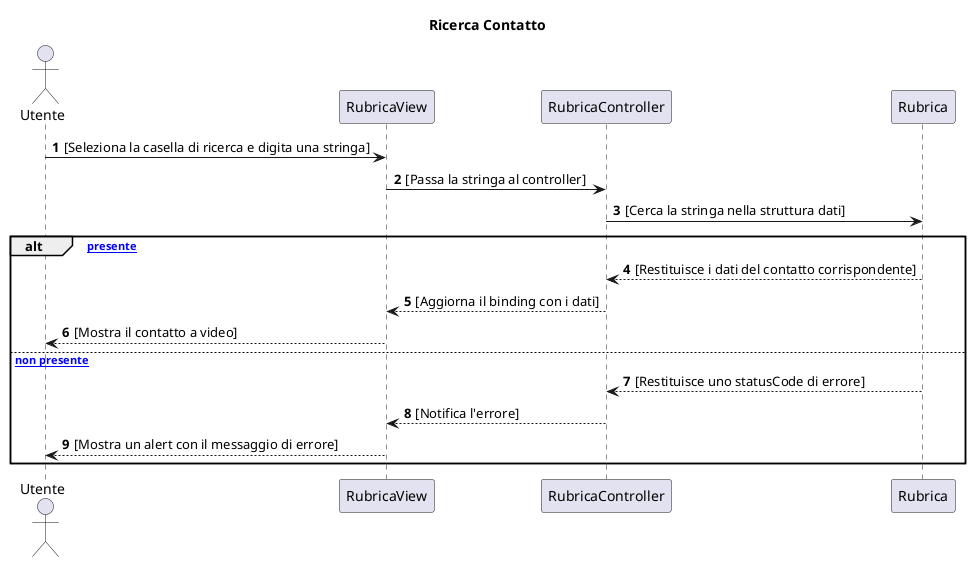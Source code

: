 @startuml
title Ricerca Contatto
autonumber
actor Utente
participant RubricaView
participant RubricaController
participant Rubrica
Utente -> RubricaView: [Seleziona la casella di ricerca e digita una stringa]
RubricaView -> RubricaController: [Passa la stringa al controller]
RubricaController -> Rubrica: [Cerca la stringa nella struttura dati]
alt [Stringa presente]
    Rubrica --> RubricaController: [Restituisce i dati del contatto corrispondente]
    RubricaController --> RubricaView: [Aggiorna il binding con i dati]
    RubricaView --> Utente: [Mostra il contatto a video]
else [Stringa non presente]
    Rubrica --> RubricaController: [Restituisce uno statusCode di errore]
    RubricaController --> RubricaView: [Notifica l'errore]
    RubricaView --> Utente: [Mostra un alert con il messaggio di errore] 
end
@enduml
